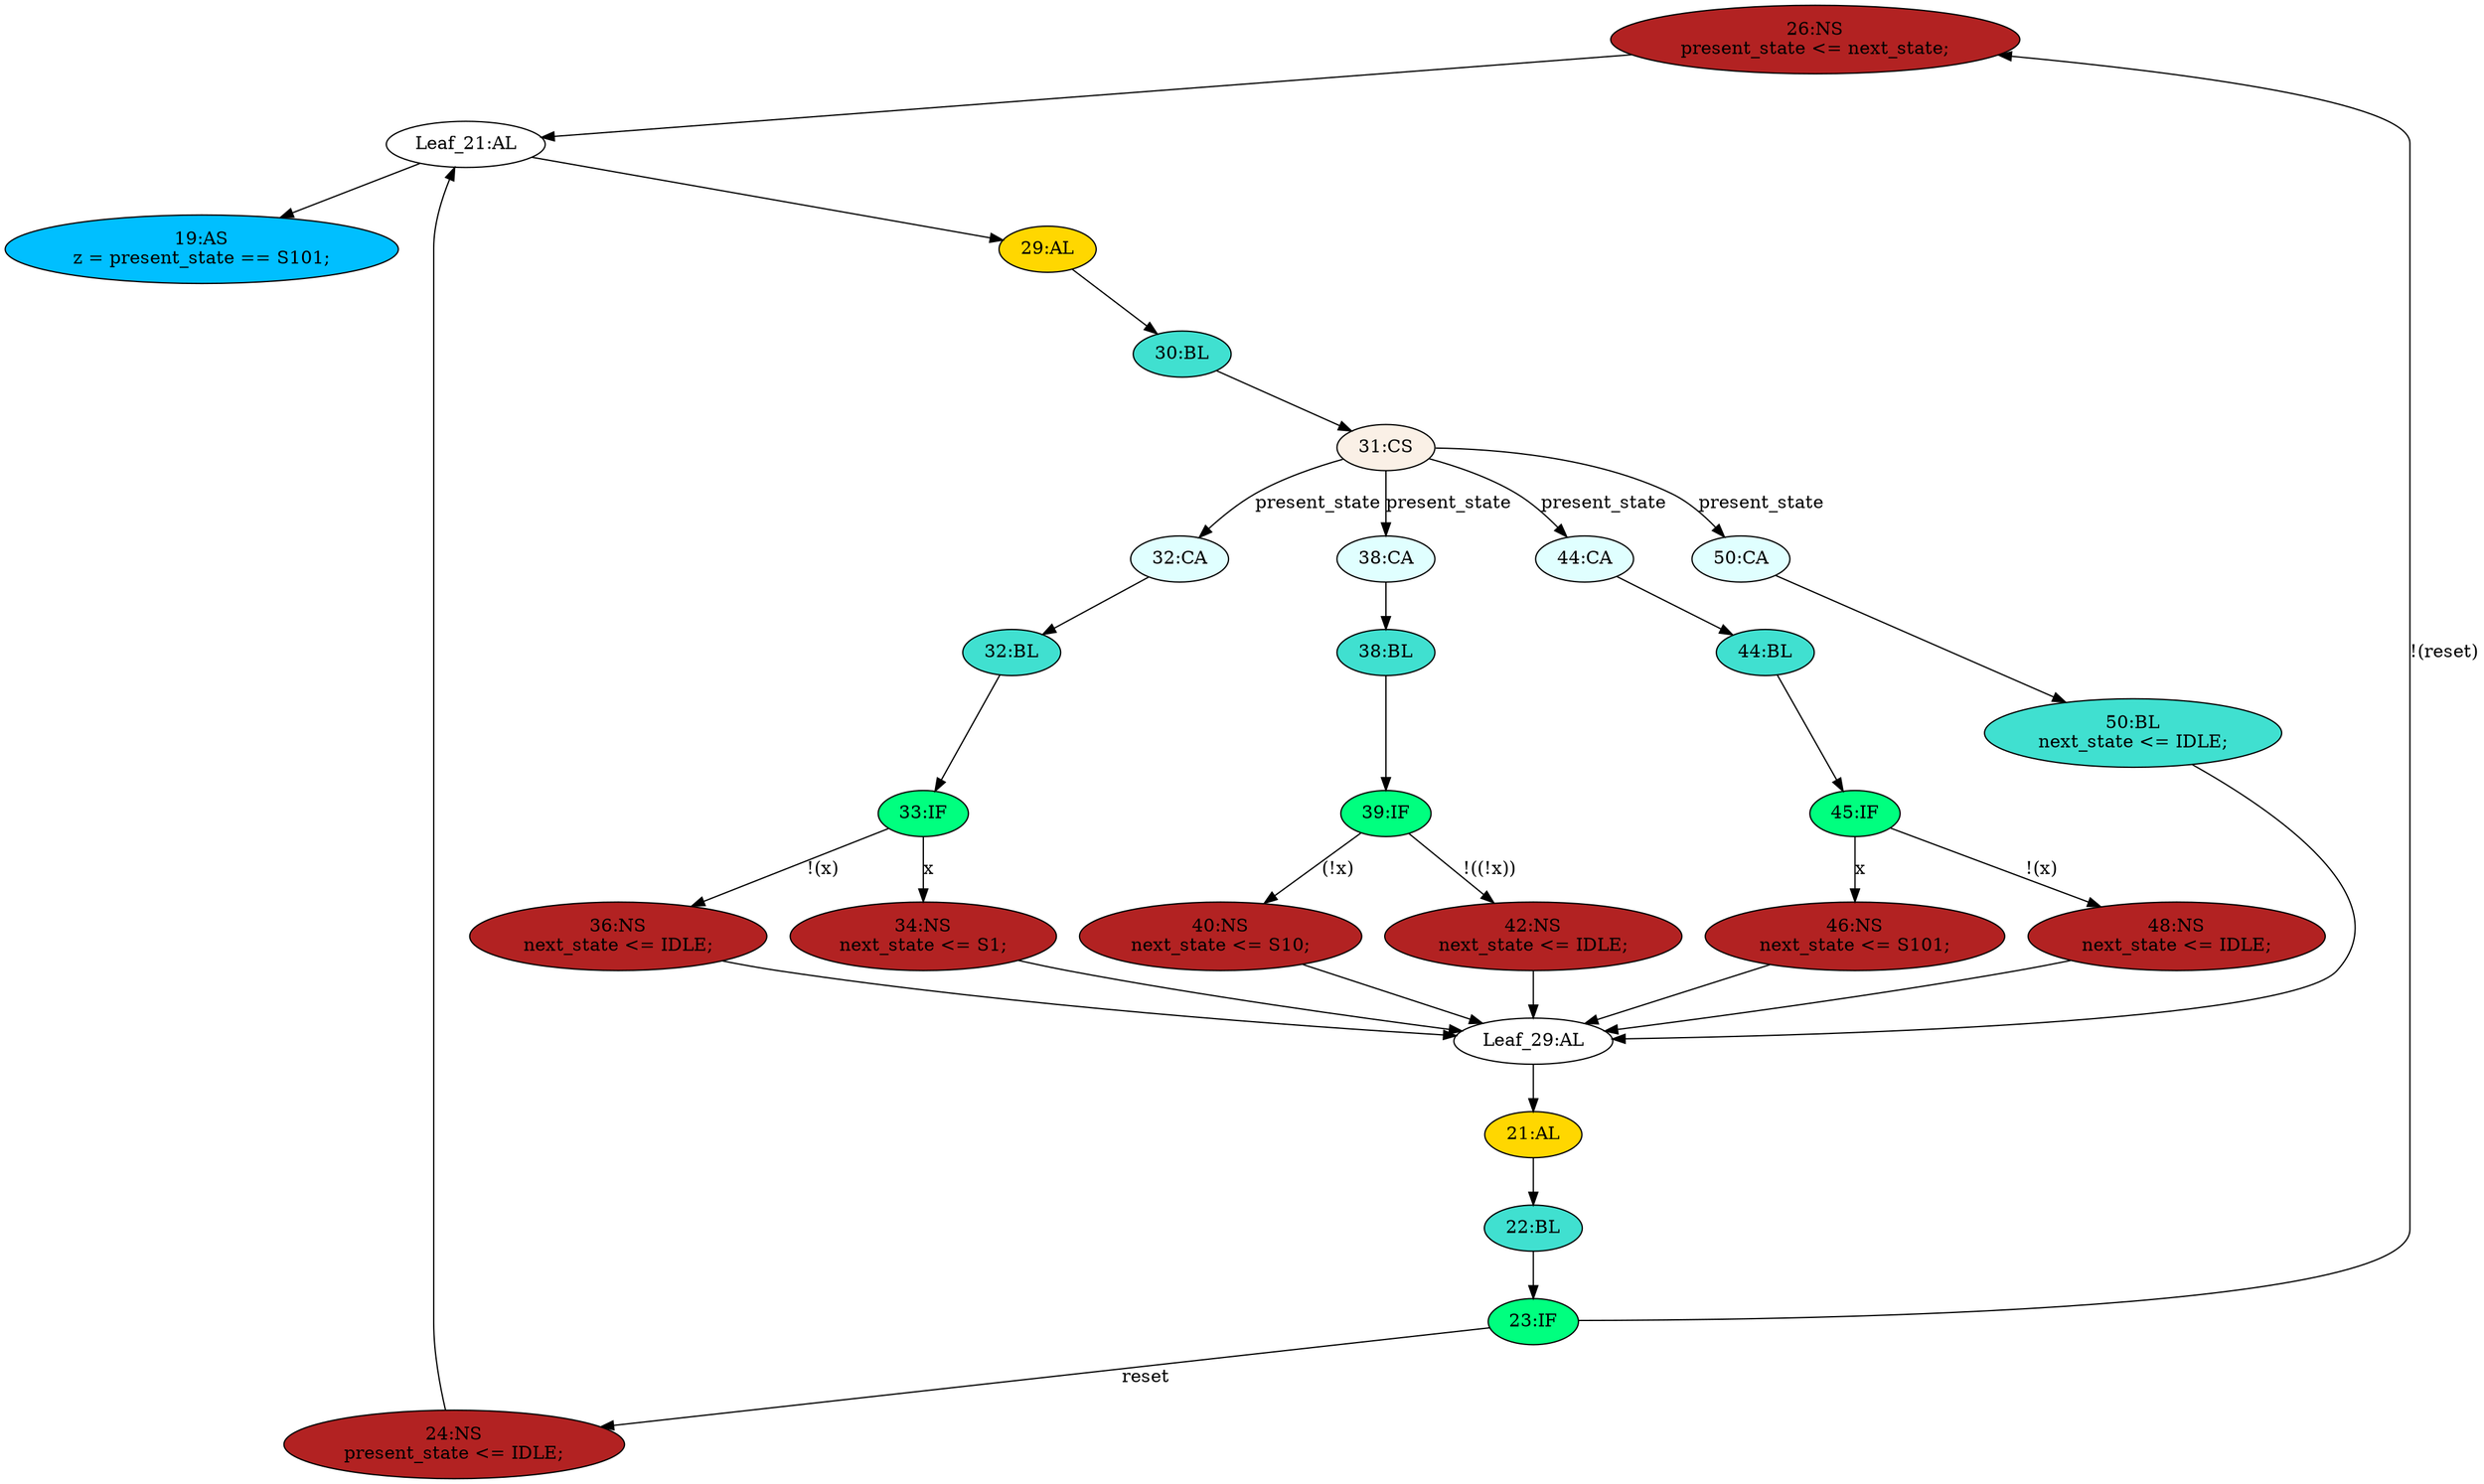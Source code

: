 strict digraph "compose( ,  )" {
	node [label="\N"];
	"26:NS"	[ast="<pyverilog.vparser.ast.NonblockingSubstitution object at 0x7f794df26750>",
		fillcolor=firebrick,
		label="26:NS
present_state <= next_state;",
		statements="[<pyverilog.vparser.ast.NonblockingSubstitution object at 0x7f794df26750>]",
		style=filled,
		typ=NonblockingSubstitution];
	"Leaf_21:AL"	[def_var="['present_state']",
		label="Leaf_21:AL"];
	"26:NS" -> "Leaf_21:AL"	[cond="[]",
		lineno=None];
	"22:BL"	[ast="<pyverilog.vparser.ast.Block object at 0x7f794dece4d0>",
		fillcolor=turquoise,
		label="22:BL",
		statements="[]",
		style=filled,
		typ=Block];
	"23:IF"	[ast="<pyverilog.vparser.ast.IfStatement object at 0x7f794df3dc50>",
		fillcolor=springgreen,
		label="23:IF",
		statements="[]",
		style=filled,
		typ=IfStatement];
	"22:BL" -> "23:IF"	[cond="[]",
		lineno=None];
	"40:NS"	[ast="<pyverilog.vparser.ast.NonblockingSubstitution object at 0x7f794db98c10>",
		fillcolor=firebrick,
		label="40:NS
next_state <= S10;",
		statements="[<pyverilog.vparser.ast.NonblockingSubstitution object at 0x7f794db98c10>]",
		style=filled,
		typ=NonblockingSubstitution];
	"Leaf_29:AL"	[def_var="['next_state']",
		label="Leaf_29:AL"];
	"40:NS" -> "Leaf_29:AL"	[cond="[]",
		lineno=None];
	"44:CA"	[ast="<pyverilog.vparser.ast.Case object at 0x7f794db983d0>",
		fillcolor=lightcyan,
		label="44:CA",
		statements="[]",
		style=filled,
		typ=Case];
	"44:BL"	[ast="<pyverilog.vparser.ast.Block object at 0x7f794db98a50>",
		fillcolor=turquoise,
		label="44:BL",
		statements="[]",
		style=filled,
		typ=Block];
	"44:CA" -> "44:BL"	[cond="[]",
		lineno=None];
	"32:BL"	[ast="<pyverilog.vparser.ast.Block object at 0x7f794efd5450>",
		fillcolor=turquoise,
		label="32:BL",
		statements="[]",
		style=filled,
		typ=Block];
	"33:IF"	[ast="<pyverilog.vparser.ast.IfStatement object at 0x7f794dfa0d10>",
		fillcolor=springgreen,
		label="33:IF",
		statements="[]",
		style=filled,
		typ=IfStatement];
	"32:BL" -> "33:IF"	[cond="[]",
		lineno=None];
	"38:BL"	[ast="<pyverilog.vparser.ast.Block object at 0x7f794df46510>",
		fillcolor=turquoise,
		label="38:BL",
		statements="[]",
		style=filled,
		typ=Block];
	"39:IF"	[ast="<pyverilog.vparser.ast.IfStatement object at 0x7f794db98310>",
		fillcolor=springgreen,
		label="39:IF",
		statements="[]",
		style=filled,
		typ=IfStatement];
	"38:BL" -> "39:IF"	[cond="[]",
		lineno=None];
	"39:IF" -> "40:NS"	[cond="['x']",
		label="(!x)",
		lineno=39];
	"42:NS"	[ast="<pyverilog.vparser.ast.NonblockingSubstitution object at 0x7f794db984d0>",
		fillcolor=firebrick,
		label="42:NS
next_state <= IDLE;",
		statements="[<pyverilog.vparser.ast.NonblockingSubstitution object at 0x7f794db984d0>]",
		style=filled,
		typ=NonblockingSubstitution];
	"39:IF" -> "42:NS"	[cond="['x']",
		label="!((!x))",
		lineno=39];
	"36:NS"	[ast="<pyverilog.vparser.ast.NonblockingSubstitution object at 0x7f794df46550>",
		fillcolor=firebrick,
		label="36:NS
next_state <= IDLE;",
		statements="[<pyverilog.vparser.ast.NonblockingSubstitution object at 0x7f794df46550>]",
		style=filled,
		typ=NonblockingSubstitution];
	"36:NS" -> "Leaf_29:AL"	[cond="[]",
		lineno=None];
	"21:AL"	[ast="<pyverilog.vparser.ast.Always object at 0x7f794df31150>",
		clk_sens=True,
		fillcolor=gold,
		label="21:AL",
		sens="['clk', 'reset']",
		statements="[]",
		style=filled,
		typ=Always,
		use_var="['reset', 'next_state']"];
	"Leaf_29:AL" -> "21:AL";
	"48:NS"	[ast="<pyverilog.vparser.ast.NonblockingSubstitution object at 0x7f794db98590>",
		fillcolor=firebrick,
		label="48:NS
next_state <= IDLE;",
		statements="[<pyverilog.vparser.ast.NonblockingSubstitution object at 0x7f794db98590>]",
		style=filled,
		typ=NonblockingSubstitution];
	"48:NS" -> "Leaf_29:AL"	[cond="[]",
		lineno=None];
	"50:CA"	[ast="<pyverilog.vparser.ast.Case object at 0x7f794db98650>",
		fillcolor=lightcyan,
		label="50:CA",
		statements="[]",
		style=filled,
		typ=Case];
	"50:BL"	[ast="<pyverilog.vparser.ast.Block object at 0x7f794db98710>",
		fillcolor=turquoise,
		label="50:BL
next_state <= IDLE;",
		statements="[<pyverilog.vparser.ast.NonblockingSubstitution object at 0x7f794db98490>]",
		style=filled,
		typ=Block];
	"50:CA" -> "50:BL"	[cond="[]",
		lineno=None];
	"34:NS"	[ast="<pyverilog.vparser.ast.NonblockingSubstitution object at 0x7f794dfa0650>",
		fillcolor=firebrick,
		label="34:NS
next_state <= S1;",
		statements="[<pyverilog.vparser.ast.NonblockingSubstitution object at 0x7f794dfa0650>]",
		style=filled,
		typ=NonblockingSubstitution];
	"34:NS" -> "Leaf_29:AL"	[cond="[]",
		lineno=None];
	"45:IF"	[ast="<pyverilog.vparser.ast.IfStatement object at 0x7f794db98f10>",
		fillcolor=springgreen,
		label="45:IF",
		statements="[]",
		style=filled,
		typ=IfStatement];
	"44:BL" -> "45:IF"	[cond="[]",
		lineno=None];
	"29:AL"	[ast="<pyverilog.vparser.ast.Always object at 0x7f794df26090>",
		clk_sens=False,
		fillcolor=gold,
		label="29:AL",
		sens="['present_state', 'x']",
		statements="[]",
		style=filled,
		typ=Always,
		use_var="['x', 'present_state']"];
	"Leaf_21:AL" -> "29:AL";
	"19:AS"	[ast="<pyverilog.vparser.ast.Assign object at 0x7f794df23210>",
		def_var="['z']",
		fillcolor=deepskyblue,
		label="19:AS
z = present_state == S101;",
		statements="[]",
		style=filled,
		typ=Assign,
		use_var="['present_state']"];
	"Leaf_21:AL" -> "19:AS";
	"42:NS" -> "Leaf_29:AL"	[cond="[]",
		lineno=None];
	"30:BL"	[ast="<pyverilog.vparser.ast.Block object at 0x7f794df26350>",
		fillcolor=turquoise,
		label="30:BL",
		statements="[]",
		style=filled,
		typ=Block];
	"31:CS"	[ast="<pyverilog.vparser.ast.CaseStatement object at 0x7f794db98450>",
		fillcolor=linen,
		label="31:CS",
		statements="[]",
		style=filled,
		typ=CaseStatement];
	"30:BL" -> "31:CS"	[cond="[]",
		lineno=None];
	"33:IF" -> "36:NS"	[cond="['x']",
		label="!(x)",
		lineno=33];
	"33:IF" -> "34:NS"	[cond="['x']",
		label=x,
		lineno=33];
	"21:AL" -> "22:BL"	[cond="[]",
		lineno=None];
	"46:NS"	[ast="<pyverilog.vparser.ast.NonblockingSubstitution object at 0x7f794db98910>",
		fillcolor=firebrick,
		label="46:NS
next_state <= S101;",
		statements="[<pyverilog.vparser.ast.NonblockingSubstitution object at 0x7f794db98910>]",
		style=filled,
		typ=NonblockingSubstitution];
	"46:NS" -> "Leaf_29:AL"	[cond="[]",
		lineno=None];
	"32:CA"	[ast="<pyverilog.vparser.ast.Case object at 0x7f794df26d10>",
		fillcolor=lightcyan,
		label="32:CA",
		statements="[]",
		style=filled,
		typ=Case];
	"32:CA" -> "32:BL"	[cond="[]",
		lineno=None];
	"24:NS"	[ast="<pyverilog.vparser.ast.NonblockingSubstitution object at 0x7f794df3d6d0>",
		fillcolor=firebrick,
		label="24:NS
present_state <= IDLE;",
		statements="[<pyverilog.vparser.ast.NonblockingSubstitution object at 0x7f794df3d6d0>]",
		style=filled,
		typ=NonblockingSubstitution];
	"24:NS" -> "Leaf_21:AL"	[cond="[]",
		lineno=None];
	"31:CS" -> "44:CA"	[cond="['present_state']",
		label=present_state,
		lineno=31];
	"31:CS" -> "50:CA"	[cond="['present_state']",
		label=present_state,
		lineno=31];
	"31:CS" -> "32:CA"	[cond="['present_state']",
		label=present_state,
		lineno=31];
	"38:CA"	[ast="<pyverilog.vparser.ast.Case object at 0x7f794dfa0890>",
		fillcolor=lightcyan,
		label="38:CA",
		statements="[]",
		style=filled,
		typ=Case];
	"31:CS" -> "38:CA"	[cond="['present_state']",
		label=present_state,
		lineno=31];
	"38:CA" -> "38:BL"	[cond="[]",
		lineno=None];
	"45:IF" -> "48:NS"	[cond="['x']",
		label="!(x)",
		lineno=45];
	"45:IF" -> "46:NS"	[cond="['x']",
		label=x,
		lineno=45];
	"23:IF" -> "26:NS"	[cond="['reset']",
		label="!(reset)",
		lineno=23];
	"23:IF" -> "24:NS"	[cond="['reset']",
		label=reset,
		lineno=23];
	"29:AL" -> "30:BL"	[cond="[]",
		lineno=None];
	"50:BL" -> "Leaf_29:AL"	[cond="[]",
		lineno=None];
}

